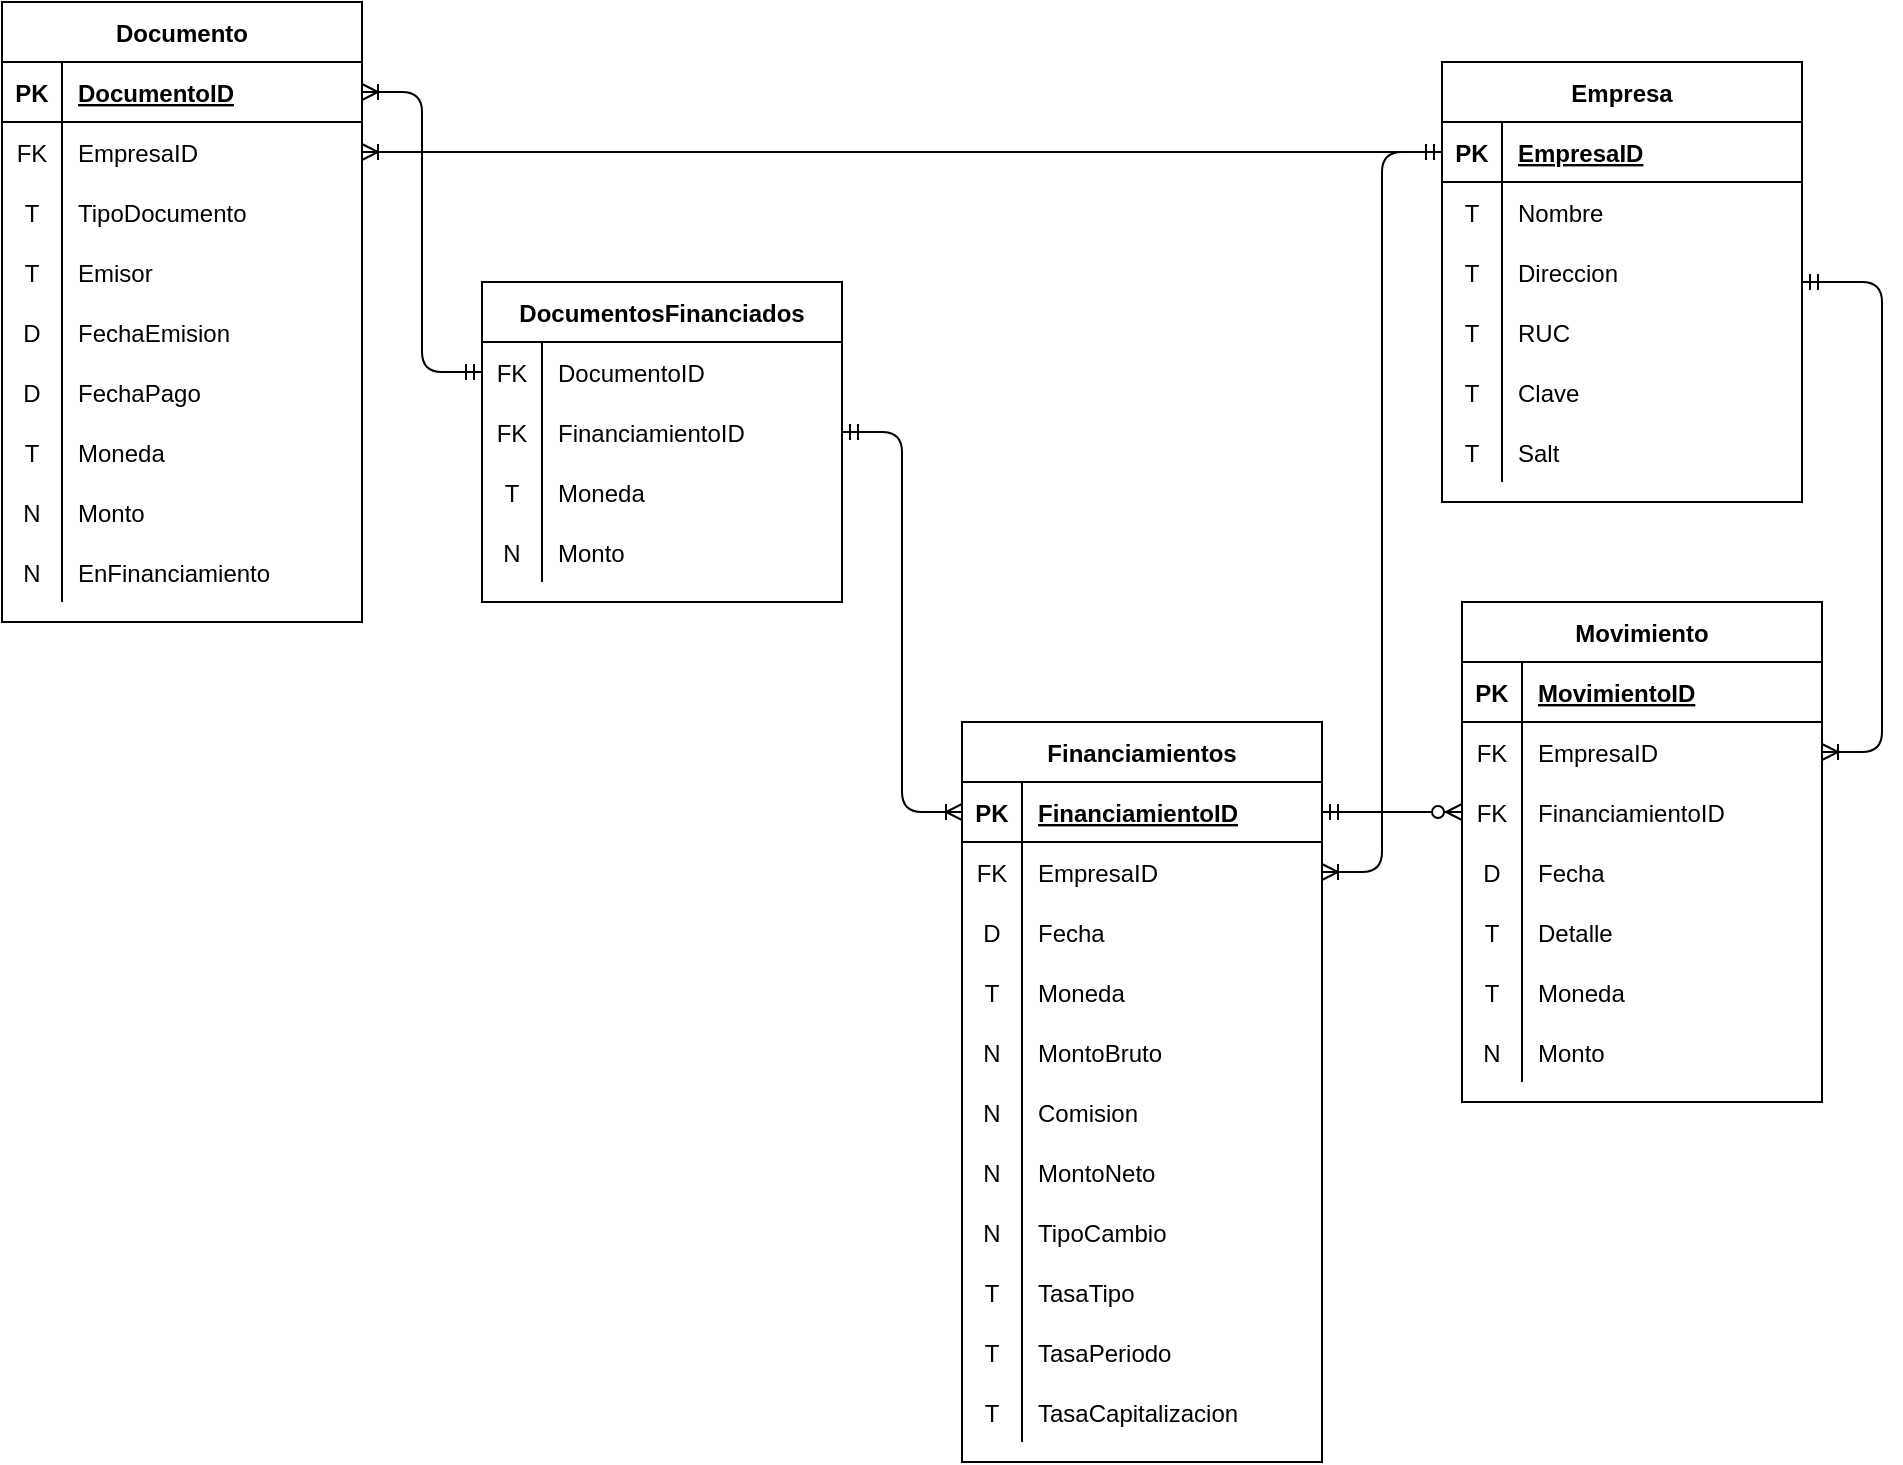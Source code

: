 <mxfile>
    <diagram id="R2lEEEUBdFMjLlhIrx00" name="Page-1">
        <mxGraphModel dx="1659" dy="575" grid="1" gridSize="10" guides="1" tooltips="1" connect="1" arrows="1" fold="1" page="1" pageScale="1" pageWidth="850" pageHeight="1100" math="0" shadow="0" extFonts="Permanent Marker^https://fonts.googleapis.com/css?family=Permanent+Marker">
            <root>
                <mxCell id="0"/>
                <mxCell id="1" parent="0"/>
                <mxCell id="9d9rMUYUppP-41sKv0BX-1" value="Empresa" style="shape=table;startSize=30;container=1;collapsible=1;childLayout=tableLayout;fixedRows=1;rowLines=0;fontStyle=1;align=center;resizeLast=1;" parent="1" vertex="1">
                    <mxGeometry x="560" y="120" width="180" height="220" as="geometry"/>
                </mxCell>
                <mxCell id="9d9rMUYUppP-41sKv0BX-2" value="" style="shape=partialRectangle;collapsible=0;dropTarget=0;pointerEvents=0;fillColor=none;top=0;left=0;bottom=1;right=0;points=[[0,0.5],[1,0.5]];portConstraint=eastwest;" parent="9d9rMUYUppP-41sKv0BX-1" vertex="1">
                    <mxGeometry y="30" width="180" height="30" as="geometry"/>
                </mxCell>
                <mxCell id="9d9rMUYUppP-41sKv0BX-3" value="PK" style="shape=partialRectangle;connectable=0;fillColor=none;top=0;left=0;bottom=0;right=0;fontStyle=1;overflow=hidden;" parent="9d9rMUYUppP-41sKv0BX-2" vertex="1">
                    <mxGeometry width="30" height="30" as="geometry"/>
                </mxCell>
                <mxCell id="9d9rMUYUppP-41sKv0BX-4" value="EmpresaID" style="shape=partialRectangle;connectable=0;fillColor=none;top=0;left=0;bottom=0;right=0;align=left;spacingLeft=6;fontStyle=5;overflow=hidden;" parent="9d9rMUYUppP-41sKv0BX-2" vertex="1">
                    <mxGeometry x="30" width="150" height="30" as="geometry"/>
                </mxCell>
                <mxCell id="9d9rMUYUppP-41sKv0BX-5" value="" style="shape=partialRectangle;collapsible=0;dropTarget=0;pointerEvents=0;fillColor=none;top=0;left=0;bottom=0;right=0;points=[[0,0.5],[1,0.5]];portConstraint=eastwest;" parent="9d9rMUYUppP-41sKv0BX-1" vertex="1">
                    <mxGeometry y="60" width="180" height="30" as="geometry"/>
                </mxCell>
                <mxCell id="9d9rMUYUppP-41sKv0BX-6" value="T" style="shape=partialRectangle;connectable=0;fillColor=none;top=0;left=0;bottom=0;right=0;editable=1;overflow=hidden;" parent="9d9rMUYUppP-41sKv0BX-5" vertex="1">
                    <mxGeometry width="30" height="30" as="geometry"/>
                </mxCell>
                <mxCell id="9d9rMUYUppP-41sKv0BX-7" value="Nombre" style="shape=partialRectangle;connectable=0;fillColor=none;top=0;left=0;bottom=0;right=0;align=left;spacingLeft=6;overflow=hidden;" parent="9d9rMUYUppP-41sKv0BX-5" vertex="1">
                    <mxGeometry x="30" width="150" height="30" as="geometry"/>
                </mxCell>
                <mxCell id="9d9rMUYUppP-41sKv0BX-8" value="" style="shape=partialRectangle;collapsible=0;dropTarget=0;pointerEvents=0;fillColor=none;top=0;left=0;bottom=0;right=0;points=[[0,0.5],[1,0.5]];portConstraint=eastwest;" parent="9d9rMUYUppP-41sKv0BX-1" vertex="1">
                    <mxGeometry y="90" width="180" height="30" as="geometry"/>
                </mxCell>
                <mxCell id="9d9rMUYUppP-41sKv0BX-9" value="T" style="shape=partialRectangle;connectable=0;fillColor=none;top=0;left=0;bottom=0;right=0;editable=1;overflow=hidden;" parent="9d9rMUYUppP-41sKv0BX-8" vertex="1">
                    <mxGeometry width="30" height="30" as="geometry"/>
                </mxCell>
                <mxCell id="9d9rMUYUppP-41sKv0BX-10" value="Direccion" style="shape=partialRectangle;connectable=0;fillColor=none;top=0;left=0;bottom=0;right=0;align=left;spacingLeft=6;overflow=hidden;" parent="9d9rMUYUppP-41sKv0BX-8" vertex="1">
                    <mxGeometry x="30" width="150" height="30" as="geometry"/>
                </mxCell>
                <mxCell id="RMCbwjhq2Okj2LIoftDb-1" value="" style="shape=partialRectangle;collapsible=0;dropTarget=0;pointerEvents=0;fillColor=none;top=0;left=0;bottom=0;right=0;points=[[0,0.5],[1,0.5]];portConstraint=eastwest;" parent="9d9rMUYUppP-41sKv0BX-1" vertex="1">
                    <mxGeometry y="120" width="180" height="30" as="geometry"/>
                </mxCell>
                <mxCell id="RMCbwjhq2Okj2LIoftDb-2" value="T" style="shape=partialRectangle;connectable=0;fillColor=none;top=0;left=0;bottom=0;right=0;editable=1;overflow=hidden;" parent="RMCbwjhq2Okj2LIoftDb-1" vertex="1">
                    <mxGeometry width="30" height="30" as="geometry"/>
                </mxCell>
                <mxCell id="RMCbwjhq2Okj2LIoftDb-3" value="RUC" style="shape=partialRectangle;connectable=0;fillColor=none;top=0;left=0;bottom=0;right=0;align=left;spacingLeft=6;overflow=hidden;" parent="RMCbwjhq2Okj2LIoftDb-1" vertex="1">
                    <mxGeometry x="30" width="150" height="30" as="geometry"/>
                </mxCell>
                <mxCell id="RMCbwjhq2Okj2LIoftDb-4" value="" style="shape=partialRectangle;collapsible=0;dropTarget=0;pointerEvents=0;fillColor=none;top=0;left=0;bottom=0;right=0;points=[[0,0.5],[1,0.5]];portConstraint=eastwest;" parent="9d9rMUYUppP-41sKv0BX-1" vertex="1">
                    <mxGeometry y="150" width="180" height="30" as="geometry"/>
                </mxCell>
                <mxCell id="RMCbwjhq2Okj2LIoftDb-5" value="T" style="shape=partialRectangle;connectable=0;fillColor=none;top=0;left=0;bottom=0;right=0;editable=1;overflow=hidden;" parent="RMCbwjhq2Okj2LIoftDb-4" vertex="1">
                    <mxGeometry width="30" height="30" as="geometry"/>
                </mxCell>
                <mxCell id="RMCbwjhq2Okj2LIoftDb-6" value="Clave" style="shape=partialRectangle;connectable=0;fillColor=none;top=0;left=0;bottom=0;right=0;align=left;spacingLeft=6;overflow=hidden;" parent="RMCbwjhq2Okj2LIoftDb-4" vertex="1">
                    <mxGeometry x="30" width="150" height="30" as="geometry"/>
                </mxCell>
                <mxCell id="RMCbwjhq2Okj2LIoftDb-7" value="" style="shape=partialRectangle;collapsible=0;dropTarget=0;pointerEvents=0;fillColor=none;top=0;left=0;bottom=0;right=0;points=[[0,0.5],[1,0.5]];portConstraint=eastwest;" parent="9d9rMUYUppP-41sKv0BX-1" vertex="1">
                    <mxGeometry y="180" width="180" height="30" as="geometry"/>
                </mxCell>
                <mxCell id="RMCbwjhq2Okj2LIoftDb-8" value="T" style="shape=partialRectangle;connectable=0;fillColor=none;top=0;left=0;bottom=0;right=0;editable=1;overflow=hidden;" parent="RMCbwjhq2Okj2LIoftDb-7" vertex="1">
                    <mxGeometry width="30" height="30" as="geometry"/>
                </mxCell>
                <mxCell id="RMCbwjhq2Okj2LIoftDb-9" value="Salt" style="shape=partialRectangle;connectable=0;fillColor=none;top=0;left=0;bottom=0;right=0;align=left;spacingLeft=6;overflow=hidden;" parent="RMCbwjhq2Okj2LIoftDb-7" vertex="1">
                    <mxGeometry x="30" width="150" height="30" as="geometry"/>
                </mxCell>
                <mxCell id="9d9rMUYUppP-41sKv0BX-14" value="Documento" style="shape=table;startSize=30;container=1;collapsible=1;childLayout=tableLayout;fixedRows=1;rowLines=0;fontStyle=1;align=center;resizeLast=1;" parent="1" vertex="1">
                    <mxGeometry x="-160" y="90" width="180" height="310" as="geometry"/>
                </mxCell>
                <mxCell id="9d9rMUYUppP-41sKv0BX-15" value="" style="shape=partialRectangle;collapsible=0;dropTarget=0;pointerEvents=0;fillColor=none;top=0;left=0;bottom=1;right=0;points=[[0,0.5],[1,0.5]];portConstraint=eastwest;" parent="9d9rMUYUppP-41sKv0BX-14" vertex="1">
                    <mxGeometry y="30" width="180" height="30" as="geometry"/>
                </mxCell>
                <mxCell id="9d9rMUYUppP-41sKv0BX-16" value="PK" style="shape=partialRectangle;connectable=0;fillColor=none;top=0;left=0;bottom=0;right=0;fontStyle=1;overflow=hidden;" parent="9d9rMUYUppP-41sKv0BX-15" vertex="1">
                    <mxGeometry width="30" height="30" as="geometry"/>
                </mxCell>
                <mxCell id="9d9rMUYUppP-41sKv0BX-17" value="DocumentoID" style="shape=partialRectangle;connectable=0;fillColor=none;top=0;left=0;bottom=0;right=0;align=left;spacingLeft=6;fontStyle=5;overflow=hidden;" parent="9d9rMUYUppP-41sKv0BX-15" vertex="1">
                    <mxGeometry x="30" width="150" height="30" as="geometry"/>
                </mxCell>
                <mxCell id="9d9rMUYUppP-41sKv0BX-27" value="" style="shape=partialRectangle;collapsible=0;dropTarget=0;pointerEvents=0;fillColor=none;top=0;left=0;bottom=0;right=0;points=[[0,0.5],[1,0.5]];portConstraint=eastwest;" parent="9d9rMUYUppP-41sKv0BX-14" vertex="1">
                    <mxGeometry y="60" width="180" height="30" as="geometry"/>
                </mxCell>
                <mxCell id="9d9rMUYUppP-41sKv0BX-28" value="FK" style="shape=partialRectangle;connectable=0;fillColor=none;top=0;left=0;bottom=0;right=0;fontStyle=0;overflow=hidden;" parent="9d9rMUYUppP-41sKv0BX-27" vertex="1">
                    <mxGeometry width="30" height="30" as="geometry"/>
                </mxCell>
                <mxCell id="9d9rMUYUppP-41sKv0BX-29" value="EmpresaID" style="shape=partialRectangle;connectable=0;fillColor=none;top=0;left=0;bottom=0;right=0;align=left;spacingLeft=6;fontStyle=0;overflow=hidden;" parent="9d9rMUYUppP-41sKv0BX-27" vertex="1">
                    <mxGeometry x="30" width="150" height="30" as="geometry"/>
                </mxCell>
                <mxCell id="9d9rMUYUppP-41sKv0BX-18" value="" style="shape=partialRectangle;collapsible=0;dropTarget=0;pointerEvents=0;fillColor=none;top=0;left=0;bottom=0;right=0;points=[[0,0.5],[1,0.5]];portConstraint=eastwest;" parent="9d9rMUYUppP-41sKv0BX-14" vertex="1">
                    <mxGeometry y="90" width="180" height="30" as="geometry"/>
                </mxCell>
                <mxCell id="9d9rMUYUppP-41sKv0BX-19" value="T" style="shape=partialRectangle;connectable=0;fillColor=none;top=0;left=0;bottom=0;right=0;editable=1;overflow=hidden;" parent="9d9rMUYUppP-41sKv0BX-18" vertex="1">
                    <mxGeometry width="30" height="30" as="geometry"/>
                </mxCell>
                <mxCell id="9d9rMUYUppP-41sKv0BX-20" value="TipoDocumento" style="shape=partialRectangle;connectable=0;fillColor=none;top=0;left=0;bottom=0;right=0;align=left;spacingLeft=6;overflow=hidden;" parent="9d9rMUYUppP-41sKv0BX-18" vertex="1">
                    <mxGeometry x="30" width="150" height="30" as="geometry"/>
                </mxCell>
                <mxCell id="9d9rMUYUppP-41sKv0BX-21" value="" style="shape=partialRectangle;collapsible=0;dropTarget=0;pointerEvents=0;fillColor=none;top=0;left=0;bottom=0;right=0;points=[[0,0.5],[1,0.5]];portConstraint=eastwest;" parent="9d9rMUYUppP-41sKv0BX-14" vertex="1">
                    <mxGeometry y="120" width="180" height="30" as="geometry"/>
                </mxCell>
                <mxCell id="9d9rMUYUppP-41sKv0BX-22" value="T" style="shape=partialRectangle;connectable=0;fillColor=none;top=0;left=0;bottom=0;right=0;editable=1;overflow=hidden;" parent="9d9rMUYUppP-41sKv0BX-21" vertex="1">
                    <mxGeometry width="30" height="30" as="geometry"/>
                </mxCell>
                <mxCell id="9d9rMUYUppP-41sKv0BX-23" value="Emisor" style="shape=partialRectangle;connectable=0;fillColor=none;top=0;left=0;bottom=0;right=0;align=left;spacingLeft=6;overflow=hidden;" parent="9d9rMUYUppP-41sKv0BX-21" vertex="1">
                    <mxGeometry x="30" width="150" height="30" as="geometry"/>
                </mxCell>
                <mxCell id="9d9rMUYUppP-41sKv0BX-34" value="" style="shape=partialRectangle;collapsible=0;dropTarget=0;pointerEvents=0;fillColor=none;top=0;left=0;bottom=0;right=0;points=[[0,0.5],[1,0.5]];portConstraint=eastwest;" parent="9d9rMUYUppP-41sKv0BX-14" vertex="1">
                    <mxGeometry y="150" width="180" height="30" as="geometry"/>
                </mxCell>
                <mxCell id="9d9rMUYUppP-41sKv0BX-35" value="D" style="shape=partialRectangle;connectable=0;fillColor=none;top=0;left=0;bottom=0;right=0;editable=1;overflow=hidden;" parent="9d9rMUYUppP-41sKv0BX-34" vertex="1">
                    <mxGeometry width="30" height="30" as="geometry"/>
                </mxCell>
                <mxCell id="9d9rMUYUppP-41sKv0BX-36" value="FechaEmision" style="shape=partialRectangle;connectable=0;fillColor=none;top=0;left=0;bottom=0;right=0;align=left;spacingLeft=6;overflow=hidden;" parent="9d9rMUYUppP-41sKv0BX-34" vertex="1">
                    <mxGeometry x="30" width="150" height="30" as="geometry"/>
                </mxCell>
                <mxCell id="9d9rMUYUppP-41sKv0BX-120" value="" style="shape=partialRectangle;collapsible=0;dropTarget=0;pointerEvents=0;fillColor=none;top=0;left=0;bottom=0;right=0;points=[[0,0.5],[1,0.5]];portConstraint=eastwest;" parent="9d9rMUYUppP-41sKv0BX-14" vertex="1">
                    <mxGeometry y="180" width="180" height="30" as="geometry"/>
                </mxCell>
                <mxCell id="9d9rMUYUppP-41sKv0BX-121" value="D" style="shape=partialRectangle;connectable=0;fillColor=none;top=0;left=0;bottom=0;right=0;editable=1;overflow=hidden;" parent="9d9rMUYUppP-41sKv0BX-120" vertex="1">
                    <mxGeometry width="30" height="30" as="geometry"/>
                </mxCell>
                <mxCell id="9d9rMUYUppP-41sKv0BX-122" value="FechaPago" style="shape=partialRectangle;connectable=0;fillColor=none;top=0;left=0;bottom=0;right=0;align=left;spacingLeft=6;overflow=hidden;" parent="9d9rMUYUppP-41sKv0BX-120" vertex="1">
                    <mxGeometry x="30" width="150" height="30" as="geometry"/>
                </mxCell>
                <mxCell id="9d9rMUYUppP-41sKv0BX-31" value="" style="shape=partialRectangle;collapsible=0;dropTarget=0;pointerEvents=0;fillColor=none;top=0;left=0;bottom=0;right=0;points=[[0,0.5],[1,0.5]];portConstraint=eastwest;" parent="9d9rMUYUppP-41sKv0BX-14" vertex="1">
                    <mxGeometry y="210" width="180" height="30" as="geometry"/>
                </mxCell>
                <mxCell id="9d9rMUYUppP-41sKv0BX-32" value="T" style="shape=partialRectangle;connectable=0;fillColor=none;top=0;left=0;bottom=0;right=0;editable=1;overflow=hidden;" parent="9d9rMUYUppP-41sKv0BX-31" vertex="1">
                    <mxGeometry width="30" height="30" as="geometry"/>
                </mxCell>
                <mxCell id="9d9rMUYUppP-41sKv0BX-33" value="Moneda" style="shape=partialRectangle;connectable=0;fillColor=none;top=0;left=0;bottom=0;right=0;align=left;spacingLeft=6;overflow=hidden;" parent="9d9rMUYUppP-41sKv0BX-31" vertex="1">
                    <mxGeometry x="30" width="150" height="30" as="geometry"/>
                </mxCell>
                <mxCell id="9d9rMUYUppP-41sKv0BX-24" value="" style="shape=partialRectangle;collapsible=0;dropTarget=0;pointerEvents=0;fillColor=none;top=0;left=0;bottom=0;right=0;points=[[0,0.5],[1,0.5]];portConstraint=eastwest;" parent="9d9rMUYUppP-41sKv0BX-14" vertex="1">
                    <mxGeometry y="240" width="180" height="30" as="geometry"/>
                </mxCell>
                <mxCell id="9d9rMUYUppP-41sKv0BX-25" value="N" style="shape=partialRectangle;connectable=0;fillColor=none;top=0;left=0;bottom=0;right=0;editable=1;overflow=hidden;" parent="9d9rMUYUppP-41sKv0BX-24" vertex="1">
                    <mxGeometry width="30" height="30" as="geometry"/>
                </mxCell>
                <mxCell id="9d9rMUYUppP-41sKv0BX-26" value="Monto" style="shape=partialRectangle;connectable=0;fillColor=none;top=0;left=0;bottom=0;right=0;align=left;spacingLeft=6;overflow=hidden;" parent="9d9rMUYUppP-41sKv0BX-24" vertex="1">
                    <mxGeometry x="30" width="150" height="30" as="geometry"/>
                </mxCell>
                <mxCell id="9d9rMUYUppP-41sKv0BX-37" value="" style="shape=partialRectangle;collapsible=0;dropTarget=0;pointerEvents=0;fillColor=none;top=0;left=0;bottom=0;right=0;points=[[0,0.5],[1,0.5]];portConstraint=eastwest;" parent="9d9rMUYUppP-41sKv0BX-14" vertex="1">
                    <mxGeometry y="270" width="180" height="30" as="geometry"/>
                </mxCell>
                <mxCell id="9d9rMUYUppP-41sKv0BX-38" value="N" style="shape=partialRectangle;connectable=0;fillColor=none;top=0;left=0;bottom=0;right=0;editable=1;overflow=hidden;" parent="9d9rMUYUppP-41sKv0BX-37" vertex="1">
                    <mxGeometry width="30" height="30" as="geometry"/>
                </mxCell>
                <mxCell id="9d9rMUYUppP-41sKv0BX-39" value="EnFinanciamiento" style="shape=partialRectangle;connectable=0;fillColor=none;top=0;left=0;bottom=0;right=0;align=left;spacingLeft=6;overflow=hidden;" parent="9d9rMUYUppP-41sKv0BX-37" vertex="1">
                    <mxGeometry x="30" width="150" height="30" as="geometry"/>
                </mxCell>
                <mxCell id="9d9rMUYUppP-41sKv0BX-53" value="Movimiento" style="shape=table;startSize=30;container=1;collapsible=1;childLayout=tableLayout;fixedRows=1;rowLines=0;fontStyle=1;align=center;resizeLast=1;" parent="1" vertex="1">
                    <mxGeometry x="570" y="390" width="180" height="250" as="geometry"/>
                </mxCell>
                <mxCell id="9d9rMUYUppP-41sKv0BX-54" value="" style="shape=partialRectangle;collapsible=0;dropTarget=0;pointerEvents=0;fillColor=none;top=0;left=0;bottom=1;right=0;points=[[0,0.5],[1,0.5]];portConstraint=eastwest;" parent="9d9rMUYUppP-41sKv0BX-53" vertex="1">
                    <mxGeometry y="30" width="180" height="30" as="geometry"/>
                </mxCell>
                <mxCell id="9d9rMUYUppP-41sKv0BX-55" value="PK" style="shape=partialRectangle;connectable=0;fillColor=none;top=0;left=0;bottom=0;right=0;fontStyle=1;overflow=hidden;" parent="9d9rMUYUppP-41sKv0BX-54" vertex="1">
                    <mxGeometry width="30" height="30" as="geometry"/>
                </mxCell>
                <mxCell id="9d9rMUYUppP-41sKv0BX-56" value="MovimientoID" style="shape=partialRectangle;connectable=0;fillColor=none;top=0;left=0;bottom=0;right=0;align=left;spacingLeft=6;fontStyle=5;overflow=hidden;" parent="9d9rMUYUppP-41sKv0BX-54" vertex="1">
                    <mxGeometry x="30" width="150" height="30" as="geometry"/>
                </mxCell>
                <mxCell id="9d9rMUYUppP-41sKv0BX-79" value="" style="shape=partialRectangle;collapsible=0;dropTarget=0;pointerEvents=0;fillColor=none;top=0;left=0;bottom=0;right=0;points=[[0,0.5],[1,0.5]];portConstraint=eastwest;" parent="9d9rMUYUppP-41sKv0BX-53" vertex="1">
                    <mxGeometry y="60" width="180" height="30" as="geometry"/>
                </mxCell>
                <mxCell id="9d9rMUYUppP-41sKv0BX-80" value="FK" style="shape=partialRectangle;connectable=0;fillColor=none;top=0;left=0;bottom=0;right=0;fontStyle=0;overflow=hidden;" parent="9d9rMUYUppP-41sKv0BX-79" vertex="1">
                    <mxGeometry width="30" height="30" as="geometry"/>
                </mxCell>
                <mxCell id="9d9rMUYUppP-41sKv0BX-81" value="EmpresaID" style="shape=partialRectangle;connectable=0;fillColor=none;top=0;left=0;bottom=0;right=0;align=left;spacingLeft=6;fontStyle=0;overflow=hidden;" parent="9d9rMUYUppP-41sKv0BX-79" vertex="1">
                    <mxGeometry x="30" width="150" height="30" as="geometry"/>
                </mxCell>
                <mxCell id="9d9rMUYUppP-41sKv0BX-57" value="" style="shape=partialRectangle;collapsible=0;dropTarget=0;pointerEvents=0;fillColor=none;top=0;left=0;bottom=0;right=0;points=[[0,0.5],[1,0.5]];portConstraint=eastwest;" parent="9d9rMUYUppP-41sKv0BX-53" vertex="1">
                    <mxGeometry y="90" width="180" height="30" as="geometry"/>
                </mxCell>
                <mxCell id="9d9rMUYUppP-41sKv0BX-58" value="FK" style="shape=partialRectangle;connectable=0;fillColor=none;top=0;left=0;bottom=0;right=0;editable=1;overflow=hidden;" parent="9d9rMUYUppP-41sKv0BX-57" vertex="1">
                    <mxGeometry width="30" height="30" as="geometry"/>
                </mxCell>
                <mxCell id="9d9rMUYUppP-41sKv0BX-59" value="FinanciamientoID" style="shape=partialRectangle;connectable=0;fillColor=none;top=0;left=0;bottom=0;right=0;align=left;spacingLeft=6;overflow=hidden;" parent="9d9rMUYUppP-41sKv0BX-57" vertex="1">
                    <mxGeometry x="30" width="150" height="30" as="geometry"/>
                </mxCell>
                <mxCell id="9d9rMUYUppP-41sKv0BX-60" value="" style="shape=partialRectangle;collapsible=0;dropTarget=0;pointerEvents=0;fillColor=none;top=0;left=0;bottom=0;right=0;points=[[0,0.5],[1,0.5]];portConstraint=eastwest;" parent="9d9rMUYUppP-41sKv0BX-53" vertex="1">
                    <mxGeometry y="120" width="180" height="30" as="geometry"/>
                </mxCell>
                <mxCell id="9d9rMUYUppP-41sKv0BX-61" value="D" style="shape=partialRectangle;connectable=0;fillColor=none;top=0;left=0;bottom=0;right=0;editable=1;overflow=hidden;" parent="9d9rMUYUppP-41sKv0BX-60" vertex="1">
                    <mxGeometry width="30" height="30" as="geometry"/>
                </mxCell>
                <mxCell id="9d9rMUYUppP-41sKv0BX-62" value="Fecha" style="shape=partialRectangle;connectable=0;fillColor=none;top=0;left=0;bottom=0;right=0;align=left;spacingLeft=6;overflow=hidden;" parent="9d9rMUYUppP-41sKv0BX-60" vertex="1">
                    <mxGeometry x="30" width="150" height="30" as="geometry"/>
                </mxCell>
                <mxCell id="2" value="" style="shape=partialRectangle;collapsible=0;dropTarget=0;pointerEvents=0;fillColor=none;top=0;left=0;bottom=0;right=0;points=[[0,0.5],[1,0.5]];portConstraint=eastwest;" vertex="1" parent="9d9rMUYUppP-41sKv0BX-53">
                    <mxGeometry y="150" width="180" height="30" as="geometry"/>
                </mxCell>
                <mxCell id="3" value="T" style="shape=partialRectangle;connectable=0;fillColor=none;top=0;left=0;bottom=0;right=0;editable=1;overflow=hidden;" vertex="1" parent="2">
                    <mxGeometry width="30" height="30" as="geometry"/>
                </mxCell>
                <mxCell id="4" value="Detalle" style="shape=partialRectangle;connectable=0;fillColor=none;top=0;left=0;bottom=0;right=0;align=left;spacingLeft=6;overflow=hidden;" vertex="1" parent="2">
                    <mxGeometry x="30" width="150" height="30" as="geometry"/>
                </mxCell>
                <mxCell id="9d9rMUYUppP-41sKv0BX-73" value="" style="shape=partialRectangle;collapsible=0;dropTarget=0;pointerEvents=0;fillColor=none;top=0;left=0;bottom=0;right=0;points=[[0,0.5],[1,0.5]];portConstraint=eastwest;" parent="9d9rMUYUppP-41sKv0BX-53" vertex="1">
                    <mxGeometry y="180" width="180" height="30" as="geometry"/>
                </mxCell>
                <mxCell id="9d9rMUYUppP-41sKv0BX-74" value="T" style="shape=partialRectangle;connectable=0;fillColor=none;top=0;left=0;bottom=0;right=0;editable=1;overflow=hidden;" parent="9d9rMUYUppP-41sKv0BX-73" vertex="1">
                    <mxGeometry width="30" height="30" as="geometry"/>
                </mxCell>
                <mxCell id="9d9rMUYUppP-41sKv0BX-75" value="Moneda" style="shape=partialRectangle;connectable=0;fillColor=none;top=0;left=0;bottom=0;right=0;align=left;spacingLeft=6;overflow=hidden;" parent="9d9rMUYUppP-41sKv0BX-73" vertex="1">
                    <mxGeometry x="30" width="150" height="30" as="geometry"/>
                </mxCell>
                <mxCell id="9d9rMUYUppP-41sKv0BX-63" value="" style="shape=partialRectangle;collapsible=0;dropTarget=0;pointerEvents=0;fillColor=none;top=0;left=0;bottom=0;right=0;points=[[0,0.5],[1,0.5]];portConstraint=eastwest;" parent="9d9rMUYUppP-41sKv0BX-53" vertex="1">
                    <mxGeometry y="210" width="180" height="30" as="geometry"/>
                </mxCell>
                <mxCell id="9d9rMUYUppP-41sKv0BX-64" value="N" style="shape=partialRectangle;connectable=0;fillColor=none;top=0;left=0;bottom=0;right=0;editable=1;overflow=hidden;" parent="9d9rMUYUppP-41sKv0BX-63" vertex="1">
                    <mxGeometry width="30" height="30" as="geometry"/>
                </mxCell>
                <mxCell id="9d9rMUYUppP-41sKv0BX-65" value="Monto" style="shape=partialRectangle;connectable=0;fillColor=none;top=0;left=0;bottom=0;right=0;align=left;spacingLeft=6;overflow=hidden;" parent="9d9rMUYUppP-41sKv0BX-63" vertex="1">
                    <mxGeometry x="30" width="150" height="30" as="geometry"/>
                </mxCell>
                <mxCell id="9d9rMUYUppP-41sKv0BX-82" value="" style="edgeStyle=entityRelationEdgeStyle;fontSize=12;html=1;endArrow=ERzeroToMany;startArrow=ERmandOne;exitX=1;exitY=0.5;exitDx=0;exitDy=0;entryX=0;entryY=0.5;entryDx=0;entryDy=0;" parent="1" source="9d9rMUYUppP-41sKv0BX-86" target="9d9rMUYUppP-41sKv0BX-57" edge="1">
                    <mxGeometry width="100" height="100" relative="1" as="geometry">
                        <mxPoint x="460" y="161" as="sourcePoint"/>
                        <mxPoint x="530" y="600" as="targetPoint"/>
                    </mxGeometry>
                </mxCell>
                <mxCell id="9d9rMUYUppP-41sKv0BX-83" value="" style="edgeStyle=entityRelationEdgeStyle;fontSize=12;html=1;endArrow=ERoneToMany;startArrow=ERmandOne;entryX=1;entryY=0.5;entryDx=0;entryDy=0;exitX=0;exitY=0.5;exitDx=0;exitDy=0;" parent="1" source="9d9rMUYUppP-41sKv0BX-2" target="9d9rMUYUppP-41sKv0BX-27" edge="1">
                    <mxGeometry width="100" height="100" relative="1" as="geometry">
                        <mxPoint x="270" y="81" as="sourcePoint"/>
                        <mxPoint x="530" y="281" as="targetPoint"/>
                    </mxGeometry>
                </mxCell>
                <mxCell id="9d9rMUYUppP-41sKv0BX-84" value="" style="edgeStyle=entityRelationEdgeStyle;fontSize=12;html=1;endArrow=ERoneToMany;startArrow=ERmandOne;" parent="1" source="9d9rMUYUppP-41sKv0BX-1" target="9d9rMUYUppP-41sKv0BX-79" edge="1">
                    <mxGeometry width="100" height="100" relative="1" as="geometry">
                        <mxPoint x="460" y="161" as="sourcePoint"/>
                        <mxPoint x="840" y="450" as="targetPoint"/>
                    </mxGeometry>
                </mxCell>
                <mxCell id="9d9rMUYUppP-41sKv0BX-85" value="Financiamientos" style="shape=table;startSize=30;container=1;collapsible=1;childLayout=tableLayout;fixedRows=1;rowLines=0;fontStyle=1;align=center;resizeLast=1;" parent="1" vertex="1">
                    <mxGeometry x="320" y="450" width="180" height="370" as="geometry"/>
                </mxCell>
                <mxCell id="9d9rMUYUppP-41sKv0BX-86" value="" style="shape=partialRectangle;collapsible=0;dropTarget=0;pointerEvents=0;fillColor=none;top=0;left=0;bottom=1;right=0;points=[[0,0.5],[1,0.5]];portConstraint=eastwest;" parent="9d9rMUYUppP-41sKv0BX-85" vertex="1">
                    <mxGeometry y="30" width="180" height="30" as="geometry"/>
                </mxCell>
                <mxCell id="9d9rMUYUppP-41sKv0BX-87" value="PK" style="shape=partialRectangle;connectable=0;fillColor=none;top=0;left=0;bottom=0;right=0;fontStyle=1;overflow=hidden;" parent="9d9rMUYUppP-41sKv0BX-86" vertex="1">
                    <mxGeometry width="30" height="30" as="geometry"/>
                </mxCell>
                <mxCell id="9d9rMUYUppP-41sKv0BX-88" value="FinanciamientoID" style="shape=partialRectangle;connectable=0;fillColor=none;top=0;left=0;bottom=0;right=0;align=left;spacingLeft=6;fontStyle=5;overflow=hidden;" parent="9d9rMUYUppP-41sKv0BX-86" vertex="1">
                    <mxGeometry x="30" width="150" height="30" as="geometry"/>
                </mxCell>
                <mxCell id="RMCbwjhq2Okj2LIoftDb-24" value="" style="shape=partialRectangle;collapsible=0;dropTarget=0;pointerEvents=0;fillColor=none;top=0;left=0;bottom=0;right=0;points=[[0,0.5],[1,0.5]];portConstraint=eastwest;" parent="9d9rMUYUppP-41sKv0BX-85" vertex="1">
                    <mxGeometry y="60" width="180" height="30" as="geometry"/>
                </mxCell>
                <mxCell id="RMCbwjhq2Okj2LIoftDb-25" value="FK" style="shape=partialRectangle;connectable=0;fillColor=none;top=0;left=0;bottom=0;right=0;fontStyle=0;overflow=hidden;" parent="RMCbwjhq2Okj2LIoftDb-24" vertex="1">
                    <mxGeometry width="30" height="30" as="geometry"/>
                </mxCell>
                <mxCell id="RMCbwjhq2Okj2LIoftDb-26" value="EmpresaID" style="shape=partialRectangle;connectable=0;fillColor=none;top=0;left=0;bottom=0;right=0;align=left;spacingLeft=6;fontStyle=0;overflow=hidden;" parent="RMCbwjhq2Okj2LIoftDb-24" vertex="1">
                    <mxGeometry x="30" width="150" height="30" as="geometry"/>
                </mxCell>
                <mxCell id="9d9rMUYUppP-41sKv0BX-92" value="" style="shape=partialRectangle;collapsible=0;dropTarget=0;pointerEvents=0;fillColor=none;top=0;left=0;bottom=0;right=0;points=[[0,0.5],[1,0.5]];portConstraint=eastwest;" parent="9d9rMUYUppP-41sKv0BX-85" vertex="1">
                    <mxGeometry y="90" width="180" height="30" as="geometry"/>
                </mxCell>
                <mxCell id="9d9rMUYUppP-41sKv0BX-93" value="D" style="shape=partialRectangle;connectable=0;fillColor=none;top=0;left=0;bottom=0;right=0;editable=1;overflow=hidden;" parent="9d9rMUYUppP-41sKv0BX-92" vertex="1">
                    <mxGeometry width="30" height="30" as="geometry"/>
                </mxCell>
                <mxCell id="9d9rMUYUppP-41sKv0BX-94" value="Fecha" style="shape=partialRectangle;connectable=0;fillColor=none;top=0;left=0;bottom=0;right=0;align=left;spacingLeft=6;overflow=hidden;" parent="9d9rMUYUppP-41sKv0BX-92" vertex="1">
                    <mxGeometry x="30" width="150" height="30" as="geometry"/>
                </mxCell>
                <mxCell id="9d9rMUYUppP-41sKv0BX-95" value="" style="shape=partialRectangle;collapsible=0;dropTarget=0;pointerEvents=0;fillColor=none;top=0;left=0;bottom=0;right=0;points=[[0,0.5],[1,0.5]];portConstraint=eastwest;" parent="9d9rMUYUppP-41sKv0BX-85" vertex="1">
                    <mxGeometry y="120" width="180" height="30" as="geometry"/>
                </mxCell>
                <mxCell id="9d9rMUYUppP-41sKv0BX-96" value="T" style="shape=partialRectangle;connectable=0;fillColor=none;top=0;left=0;bottom=0;right=0;editable=1;overflow=hidden;" parent="9d9rMUYUppP-41sKv0BX-95" vertex="1">
                    <mxGeometry width="30" height="30" as="geometry"/>
                </mxCell>
                <mxCell id="9d9rMUYUppP-41sKv0BX-97" value="Moneda" style="shape=partialRectangle;connectable=0;fillColor=none;top=0;left=0;bottom=0;right=0;align=left;spacingLeft=6;overflow=hidden;" parent="9d9rMUYUppP-41sKv0BX-95" vertex="1">
                    <mxGeometry x="30" width="150" height="30" as="geometry"/>
                </mxCell>
                <mxCell id="9d9rMUYUppP-41sKv0BX-98" value="" style="shape=partialRectangle;collapsible=0;dropTarget=0;pointerEvents=0;fillColor=none;top=0;left=0;bottom=0;right=0;points=[[0,0.5],[1,0.5]];portConstraint=eastwest;" parent="9d9rMUYUppP-41sKv0BX-85" vertex="1">
                    <mxGeometry y="150" width="180" height="30" as="geometry"/>
                </mxCell>
                <mxCell id="9d9rMUYUppP-41sKv0BX-99" value="N" style="shape=partialRectangle;connectable=0;fillColor=none;top=0;left=0;bottom=0;right=0;editable=1;overflow=hidden;" parent="9d9rMUYUppP-41sKv0BX-98" vertex="1">
                    <mxGeometry width="30" height="30" as="geometry"/>
                </mxCell>
                <mxCell id="9d9rMUYUppP-41sKv0BX-100" value="MontoBruto" style="shape=partialRectangle;connectable=0;fillColor=none;top=0;left=0;bottom=0;right=0;align=left;spacingLeft=6;overflow=hidden;" parent="9d9rMUYUppP-41sKv0BX-98" vertex="1">
                    <mxGeometry x="30" width="150" height="30" as="geometry"/>
                </mxCell>
                <mxCell id="9d9rMUYUppP-41sKv0BX-108" value="" style="shape=partialRectangle;collapsible=0;dropTarget=0;pointerEvents=0;fillColor=none;top=0;left=0;bottom=0;right=0;points=[[0,0.5],[1,0.5]];portConstraint=eastwest;" parent="9d9rMUYUppP-41sKv0BX-85" vertex="1">
                    <mxGeometry y="180" width="180" height="30" as="geometry"/>
                </mxCell>
                <mxCell id="9d9rMUYUppP-41sKv0BX-109" value="N" style="shape=partialRectangle;connectable=0;fillColor=none;top=0;left=0;bottom=0;right=0;editable=1;overflow=hidden;" parent="9d9rMUYUppP-41sKv0BX-108" vertex="1">
                    <mxGeometry width="30" height="30" as="geometry"/>
                </mxCell>
                <mxCell id="9d9rMUYUppP-41sKv0BX-110" value="Comision" style="shape=partialRectangle;connectable=0;fillColor=none;top=0;left=0;bottom=0;right=0;align=left;spacingLeft=6;overflow=hidden;" parent="9d9rMUYUppP-41sKv0BX-108" vertex="1">
                    <mxGeometry x="30" width="150" height="30" as="geometry"/>
                </mxCell>
                <mxCell id="9d9rMUYUppP-41sKv0BX-112" value="" style="shape=partialRectangle;collapsible=0;dropTarget=0;pointerEvents=0;fillColor=none;top=0;left=0;bottom=0;right=0;points=[[0,0.5],[1,0.5]];portConstraint=eastwest;" parent="9d9rMUYUppP-41sKv0BX-85" vertex="1">
                    <mxGeometry y="210" width="180" height="30" as="geometry"/>
                </mxCell>
                <mxCell id="9d9rMUYUppP-41sKv0BX-113" value="N" style="shape=partialRectangle;connectable=0;fillColor=none;top=0;left=0;bottom=0;right=0;fontStyle=0;overflow=hidden;" parent="9d9rMUYUppP-41sKv0BX-112" vertex="1">
                    <mxGeometry width="30" height="30" as="geometry"/>
                </mxCell>
                <mxCell id="9d9rMUYUppP-41sKv0BX-114" value="MontoNeto" style="shape=partialRectangle;connectable=0;fillColor=none;top=0;left=0;bottom=0;right=0;align=left;spacingLeft=6;fontStyle=0;overflow=hidden;" parent="9d9rMUYUppP-41sKv0BX-112" vertex="1">
                    <mxGeometry x="30" width="150" height="30" as="geometry"/>
                </mxCell>
                <mxCell id="9d9rMUYUppP-41sKv0BX-101" value="" style="shape=partialRectangle;collapsible=0;dropTarget=0;pointerEvents=0;fillColor=none;top=0;left=0;bottom=0;right=0;points=[[0,0.5],[1,0.5]];portConstraint=eastwest;" parent="9d9rMUYUppP-41sKv0BX-85" vertex="1">
                    <mxGeometry y="240" width="180" height="30" as="geometry"/>
                </mxCell>
                <mxCell id="9d9rMUYUppP-41sKv0BX-102" value="N" style="shape=partialRectangle;connectable=0;fillColor=none;top=0;left=0;bottom=0;right=0;editable=1;overflow=hidden;" parent="9d9rMUYUppP-41sKv0BX-101" vertex="1">
                    <mxGeometry width="30" height="30" as="geometry"/>
                </mxCell>
                <mxCell id="9d9rMUYUppP-41sKv0BX-103" value="TipoCambio" style="shape=partialRectangle;connectable=0;fillColor=none;top=0;left=0;bottom=0;right=0;align=left;spacingLeft=6;overflow=hidden;" parent="9d9rMUYUppP-41sKv0BX-101" vertex="1">
                    <mxGeometry x="30" width="150" height="30" as="geometry"/>
                </mxCell>
                <mxCell id="9d9rMUYUppP-41sKv0BX-115" value="" style="shape=partialRectangle;collapsible=0;dropTarget=0;pointerEvents=0;fillColor=none;top=0;left=0;bottom=0;right=0;points=[[0,0.5],[1,0.5]];portConstraint=eastwest;" parent="9d9rMUYUppP-41sKv0BX-85" vertex="1">
                    <mxGeometry y="270" width="180" height="30" as="geometry"/>
                </mxCell>
                <mxCell id="9d9rMUYUppP-41sKv0BX-116" value="T" style="shape=partialRectangle;connectable=0;fillColor=none;top=0;left=0;bottom=0;right=0;editable=1;overflow=hidden;" parent="9d9rMUYUppP-41sKv0BX-115" vertex="1">
                    <mxGeometry width="30" height="30" as="geometry"/>
                </mxCell>
                <mxCell id="9d9rMUYUppP-41sKv0BX-117" value="TasaTipo" style="shape=partialRectangle;connectable=0;fillColor=none;top=0;left=0;bottom=0;right=0;align=left;spacingLeft=6;overflow=hidden;" parent="9d9rMUYUppP-41sKv0BX-115" vertex="1">
                    <mxGeometry x="30" width="150" height="30" as="geometry"/>
                </mxCell>
                <mxCell id="9d9rMUYUppP-41sKv0BX-126" value="" style="shape=partialRectangle;collapsible=0;dropTarget=0;pointerEvents=0;fillColor=none;top=0;left=0;bottom=0;right=0;points=[[0,0.5],[1,0.5]];portConstraint=eastwest;" parent="9d9rMUYUppP-41sKv0BX-85" vertex="1">
                    <mxGeometry y="300" width="180" height="30" as="geometry"/>
                </mxCell>
                <mxCell id="9d9rMUYUppP-41sKv0BX-127" value="T" style="shape=partialRectangle;connectable=0;fillColor=none;top=0;left=0;bottom=0;right=0;editable=1;overflow=hidden;" parent="9d9rMUYUppP-41sKv0BX-126" vertex="1">
                    <mxGeometry width="30" height="30" as="geometry"/>
                </mxCell>
                <mxCell id="9d9rMUYUppP-41sKv0BX-128" value="TasaPeriodo" style="shape=partialRectangle;connectable=0;fillColor=none;top=0;left=0;bottom=0;right=0;align=left;spacingLeft=6;overflow=hidden;" parent="9d9rMUYUppP-41sKv0BX-126" vertex="1">
                    <mxGeometry x="30" width="150" height="30" as="geometry"/>
                </mxCell>
                <mxCell id="9d9rMUYUppP-41sKv0BX-129" value="" style="shape=partialRectangle;collapsible=0;dropTarget=0;pointerEvents=0;fillColor=none;top=0;left=0;bottom=0;right=0;points=[[0,0.5],[1,0.5]];portConstraint=eastwest;" parent="9d9rMUYUppP-41sKv0BX-85" vertex="1">
                    <mxGeometry y="330" width="180" height="30" as="geometry"/>
                </mxCell>
                <mxCell id="9d9rMUYUppP-41sKv0BX-130" value="T" style="shape=partialRectangle;connectable=0;fillColor=none;top=0;left=0;bottom=0;right=0;editable=1;overflow=hidden;" parent="9d9rMUYUppP-41sKv0BX-129" vertex="1">
                    <mxGeometry width="30" height="30" as="geometry"/>
                </mxCell>
                <mxCell id="9d9rMUYUppP-41sKv0BX-131" value="TasaCapitalizacion" style="shape=partialRectangle;connectable=0;fillColor=none;top=0;left=0;bottom=0;right=0;align=left;spacingLeft=6;overflow=hidden;" parent="9d9rMUYUppP-41sKv0BX-129" vertex="1">
                    <mxGeometry x="30" width="150" height="30" as="geometry"/>
                </mxCell>
                <mxCell id="9d9rMUYUppP-41sKv0BX-118" value="" style="edgeStyle=entityRelationEdgeStyle;fontSize=12;html=1;endArrow=ERoneToMany;startArrow=ERmandOne;exitX=1;exitY=0.5;exitDx=0;exitDy=0;entryX=0;entryY=0.5;entryDx=0;entryDy=0;" parent="1" source="RMCbwjhq2Okj2LIoftDb-17" target="9d9rMUYUppP-41sKv0BX-86" edge="1">
                    <mxGeometry width="100" height="100" relative="1" as="geometry">
                        <mxPoint x="230" y="750" as="sourcePoint"/>
                        <mxPoint x="170" y="670" as="targetPoint"/>
                    </mxGeometry>
                </mxCell>
                <mxCell id="RMCbwjhq2Okj2LIoftDb-10" value="DocumentosFinanciados" style="shape=table;startSize=30;container=1;collapsible=1;childLayout=tableLayout;fixedRows=1;rowLines=0;fontStyle=1;align=center;resizeLast=1;" parent="1" vertex="1">
                    <mxGeometry x="80" y="230" width="180" height="160" as="geometry"/>
                </mxCell>
                <mxCell id="RMCbwjhq2Okj2LIoftDb-14" value="" style="shape=partialRectangle;collapsible=0;dropTarget=0;pointerEvents=0;fillColor=none;top=0;left=0;bottom=0;right=0;points=[[0,0.5],[1,0.5]];portConstraint=eastwest;" parent="RMCbwjhq2Okj2LIoftDb-10" vertex="1">
                    <mxGeometry y="30" width="180" height="30" as="geometry"/>
                </mxCell>
                <mxCell id="RMCbwjhq2Okj2LIoftDb-15" value="FK" style="shape=partialRectangle;connectable=0;fillColor=none;top=0;left=0;bottom=0;right=0;editable=1;overflow=hidden;" parent="RMCbwjhq2Okj2LIoftDb-14" vertex="1">
                    <mxGeometry width="30" height="30" as="geometry"/>
                </mxCell>
                <mxCell id="RMCbwjhq2Okj2LIoftDb-16" value="DocumentoID" style="shape=partialRectangle;connectable=0;fillColor=none;top=0;left=0;bottom=0;right=0;align=left;spacingLeft=6;overflow=hidden;" parent="RMCbwjhq2Okj2LIoftDb-14" vertex="1">
                    <mxGeometry x="30" width="150" height="30" as="geometry"/>
                </mxCell>
                <mxCell id="RMCbwjhq2Okj2LIoftDb-17" value="" style="shape=partialRectangle;collapsible=0;dropTarget=0;pointerEvents=0;fillColor=none;top=0;left=0;bottom=0;right=0;points=[[0,0.5],[1,0.5]];portConstraint=eastwest;" parent="RMCbwjhq2Okj2LIoftDb-10" vertex="1">
                    <mxGeometry y="60" width="180" height="30" as="geometry"/>
                </mxCell>
                <mxCell id="RMCbwjhq2Okj2LIoftDb-18" value="FK" style="shape=partialRectangle;connectable=0;fillColor=none;top=0;left=0;bottom=0;right=0;editable=1;overflow=hidden;" parent="RMCbwjhq2Okj2LIoftDb-17" vertex="1">
                    <mxGeometry width="30" height="30" as="geometry"/>
                </mxCell>
                <mxCell id="RMCbwjhq2Okj2LIoftDb-19" value="FinanciamientoID" style="shape=partialRectangle;connectable=0;fillColor=none;top=0;left=0;bottom=0;right=0;align=left;spacingLeft=6;overflow=hidden;" parent="RMCbwjhq2Okj2LIoftDb-17" vertex="1">
                    <mxGeometry x="30" width="150" height="30" as="geometry"/>
                </mxCell>
                <mxCell id="RMCbwjhq2Okj2LIoftDb-32" value="" style="shape=partialRectangle;collapsible=0;dropTarget=0;pointerEvents=0;fillColor=none;top=0;left=0;bottom=0;right=0;points=[[0,0.5],[1,0.5]];portConstraint=eastwest;" parent="RMCbwjhq2Okj2LIoftDb-10" vertex="1">
                    <mxGeometry y="90" width="180" height="30" as="geometry"/>
                </mxCell>
                <mxCell id="RMCbwjhq2Okj2LIoftDb-33" value="T" style="shape=partialRectangle;connectable=0;fillColor=none;top=0;left=0;bottom=0;right=0;editable=1;overflow=hidden;" parent="RMCbwjhq2Okj2LIoftDb-32" vertex="1">
                    <mxGeometry width="30" height="30" as="geometry"/>
                </mxCell>
                <mxCell id="RMCbwjhq2Okj2LIoftDb-34" value="Moneda" style="shape=partialRectangle;connectable=0;fillColor=none;top=0;left=0;bottom=0;right=0;align=left;spacingLeft=6;overflow=hidden;" parent="RMCbwjhq2Okj2LIoftDb-32" vertex="1">
                    <mxGeometry x="30" width="150" height="30" as="geometry"/>
                </mxCell>
                <mxCell id="RMCbwjhq2Okj2LIoftDb-20" value="" style="shape=partialRectangle;collapsible=0;dropTarget=0;pointerEvents=0;fillColor=none;top=0;left=0;bottom=0;right=0;points=[[0,0.5],[1,0.5]];portConstraint=eastwest;" parent="RMCbwjhq2Okj2LIoftDb-10" vertex="1">
                    <mxGeometry y="120" width="180" height="30" as="geometry"/>
                </mxCell>
                <mxCell id="RMCbwjhq2Okj2LIoftDb-21" value="N" style="shape=partialRectangle;connectable=0;fillColor=none;top=0;left=0;bottom=0;right=0;editable=1;overflow=hidden;" parent="RMCbwjhq2Okj2LIoftDb-20" vertex="1">
                    <mxGeometry width="30" height="30" as="geometry"/>
                </mxCell>
                <mxCell id="RMCbwjhq2Okj2LIoftDb-22" value="Monto" style="shape=partialRectangle;connectable=0;fillColor=none;top=0;left=0;bottom=0;right=0;align=left;spacingLeft=6;overflow=hidden;" parent="RMCbwjhq2Okj2LIoftDb-20" vertex="1">
                    <mxGeometry x="30" width="150" height="30" as="geometry"/>
                </mxCell>
                <mxCell id="RMCbwjhq2Okj2LIoftDb-27" value="" style="edgeStyle=entityRelationEdgeStyle;fontSize=12;html=1;endArrow=ERoneToMany;startArrow=ERmandOne;entryX=1;entryY=0.5;entryDx=0;entryDy=0;exitX=0;exitY=0.5;exitDx=0;exitDy=0;" parent="1" source="9d9rMUYUppP-41sKv0BX-2" target="RMCbwjhq2Okj2LIoftDb-24" edge="1">
                    <mxGeometry width="100" height="100" relative="1" as="geometry">
                        <mxPoint x="510" y="200" as="sourcePoint"/>
                        <mxPoint y="365" as="targetPoint"/>
                    </mxGeometry>
                </mxCell>
                <mxCell id="RMCbwjhq2Okj2LIoftDb-28" value="" style="edgeStyle=entityRelationEdgeStyle;fontSize=12;html=1;endArrow=ERoneToMany;startArrow=ERmandOne;exitX=0;exitY=0.5;exitDx=0;exitDy=0;" parent="1" source="RMCbwjhq2Okj2LIoftDb-14" target="9d9rMUYUppP-41sKv0BX-15" edge="1">
                    <mxGeometry width="100" height="100" relative="1" as="geometry">
                        <mxPoint x="-240" y="500" as="sourcePoint"/>
                        <mxPoint x="-100" y="340" as="targetPoint"/>
                    </mxGeometry>
                </mxCell>
            </root>
        </mxGraphModel>
    </diagram>
</mxfile>